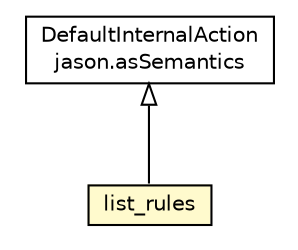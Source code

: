 #!/usr/local/bin/dot
#
# Class diagram 
# Generated by UMLGraph version R5_6 (http://www.umlgraph.org/)
#

digraph G {
	edge [fontname="Helvetica",fontsize=10,labelfontname="Helvetica",labelfontsize=10];
	node [fontname="Helvetica",fontsize=10,shape=plaintext];
	nodesep=0.25;
	ranksep=0.5;
	// jason.asSemantics.DefaultInternalAction
	c90157 [label=<<table title="jason.asSemantics.DefaultInternalAction" border="0" cellborder="1" cellspacing="0" cellpadding="2" port="p" href="../asSemantics/DefaultInternalAction.html">
		<tr><td><table border="0" cellspacing="0" cellpadding="1">
<tr><td align="center" balign="center"> DefaultInternalAction </td></tr>
<tr><td align="center" balign="center"> jason.asSemantics </td></tr>
		</table></td></tr>
		</table>>, URL="../asSemantics/DefaultInternalAction.html", fontname="Helvetica", fontcolor="black", fontsize=10.0];
	// jason.stdlib.list_rules
	c90387 [label=<<table title="jason.stdlib.list_rules" border="0" cellborder="1" cellspacing="0" cellpadding="2" port="p" bgcolor="lemonChiffon" href="./list_rules.html">
		<tr><td><table border="0" cellspacing="0" cellpadding="1">
<tr><td align="center" balign="center"> list_rules </td></tr>
		</table></td></tr>
		</table>>, URL="./list_rules.html", fontname="Helvetica", fontcolor="black", fontsize=10.0];
	//jason.stdlib.list_rules extends jason.asSemantics.DefaultInternalAction
	c90157:p -> c90387:p [dir=back,arrowtail=empty];
}

